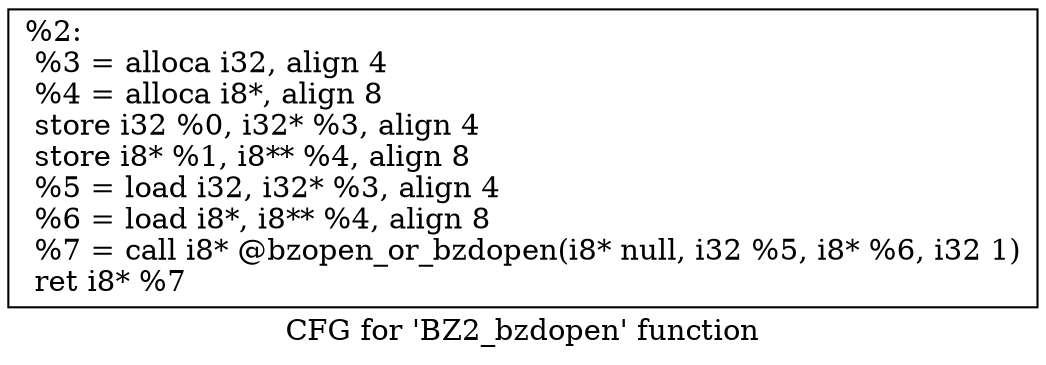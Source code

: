 digraph "CFG for 'BZ2_bzdopen' function" {
	label="CFG for 'BZ2_bzdopen' function";

	Node0xcb1540 [shape=record,label="{%2:\l  %3 = alloca i32, align 4\l  %4 = alloca i8*, align 8\l  store i32 %0, i32* %3, align 4\l  store i8* %1, i8** %4, align 8\l  %5 = load i32, i32* %3, align 4\l  %6 = load i8*, i8** %4, align 8\l  %7 = call i8* @bzopen_or_bzdopen(i8* null, i32 %5, i8* %6, i32 1)\l  ret i8* %7\l}"];
}
